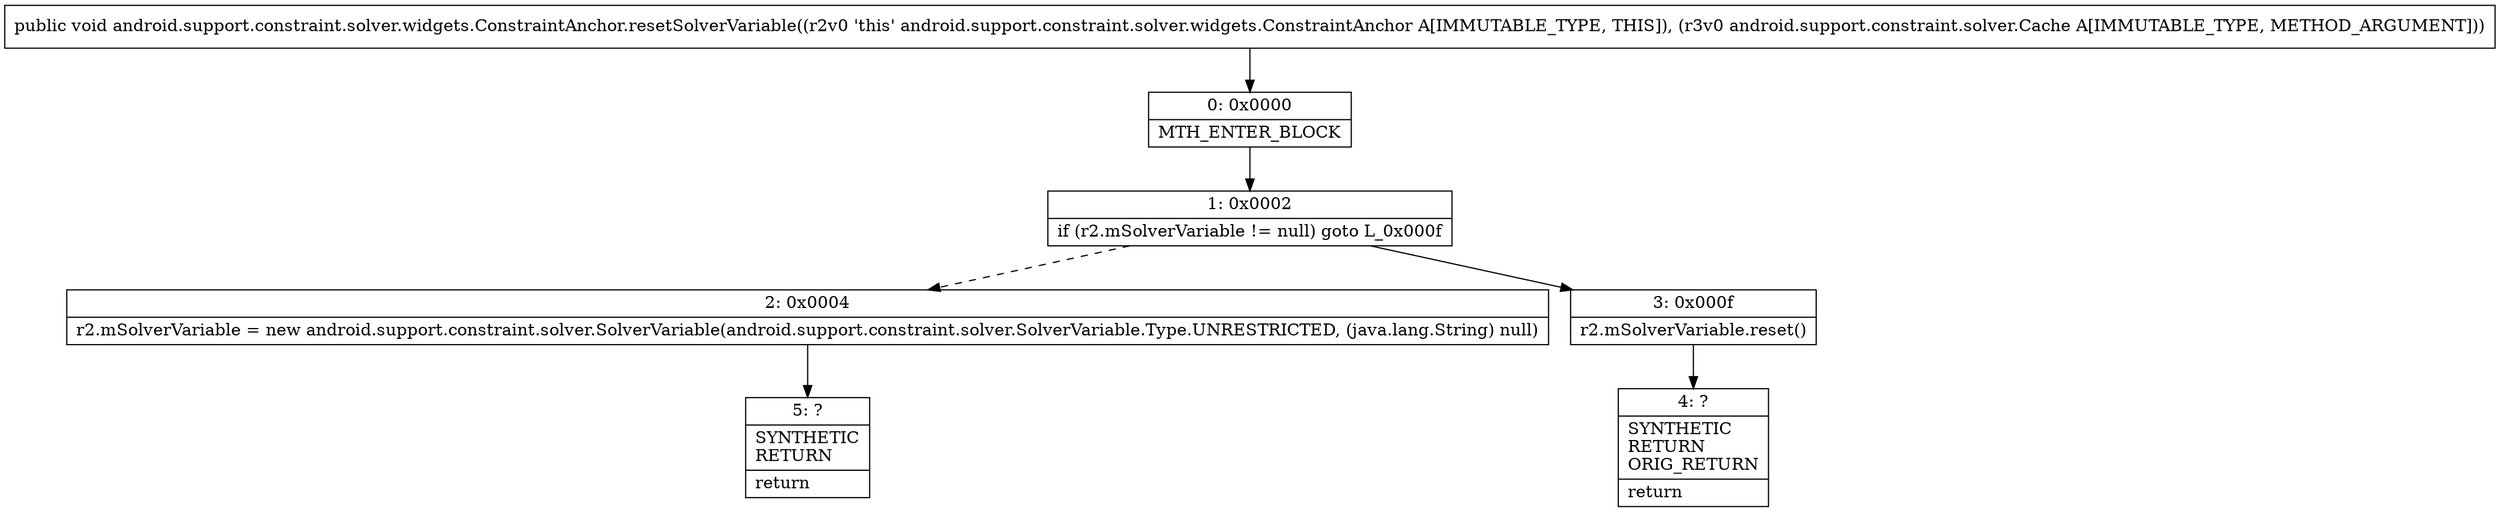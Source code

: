 digraph "CFG forandroid.support.constraint.solver.widgets.ConstraintAnchor.resetSolverVariable(Landroid\/support\/constraint\/solver\/Cache;)V" {
Node_0 [shape=record,label="{0\:\ 0x0000|MTH_ENTER_BLOCK\l}"];
Node_1 [shape=record,label="{1\:\ 0x0002|if (r2.mSolverVariable != null) goto L_0x000f\l}"];
Node_2 [shape=record,label="{2\:\ 0x0004|r2.mSolverVariable = new android.support.constraint.solver.SolverVariable(android.support.constraint.solver.SolverVariable.Type.UNRESTRICTED, (java.lang.String) null)\l}"];
Node_3 [shape=record,label="{3\:\ 0x000f|r2.mSolverVariable.reset()\l}"];
Node_4 [shape=record,label="{4\:\ ?|SYNTHETIC\lRETURN\lORIG_RETURN\l|return\l}"];
Node_5 [shape=record,label="{5\:\ ?|SYNTHETIC\lRETURN\l|return\l}"];
MethodNode[shape=record,label="{public void android.support.constraint.solver.widgets.ConstraintAnchor.resetSolverVariable((r2v0 'this' android.support.constraint.solver.widgets.ConstraintAnchor A[IMMUTABLE_TYPE, THIS]), (r3v0 android.support.constraint.solver.Cache A[IMMUTABLE_TYPE, METHOD_ARGUMENT])) }"];
MethodNode -> Node_0;
Node_0 -> Node_1;
Node_1 -> Node_2[style=dashed];
Node_1 -> Node_3;
Node_2 -> Node_5;
Node_3 -> Node_4;
}

